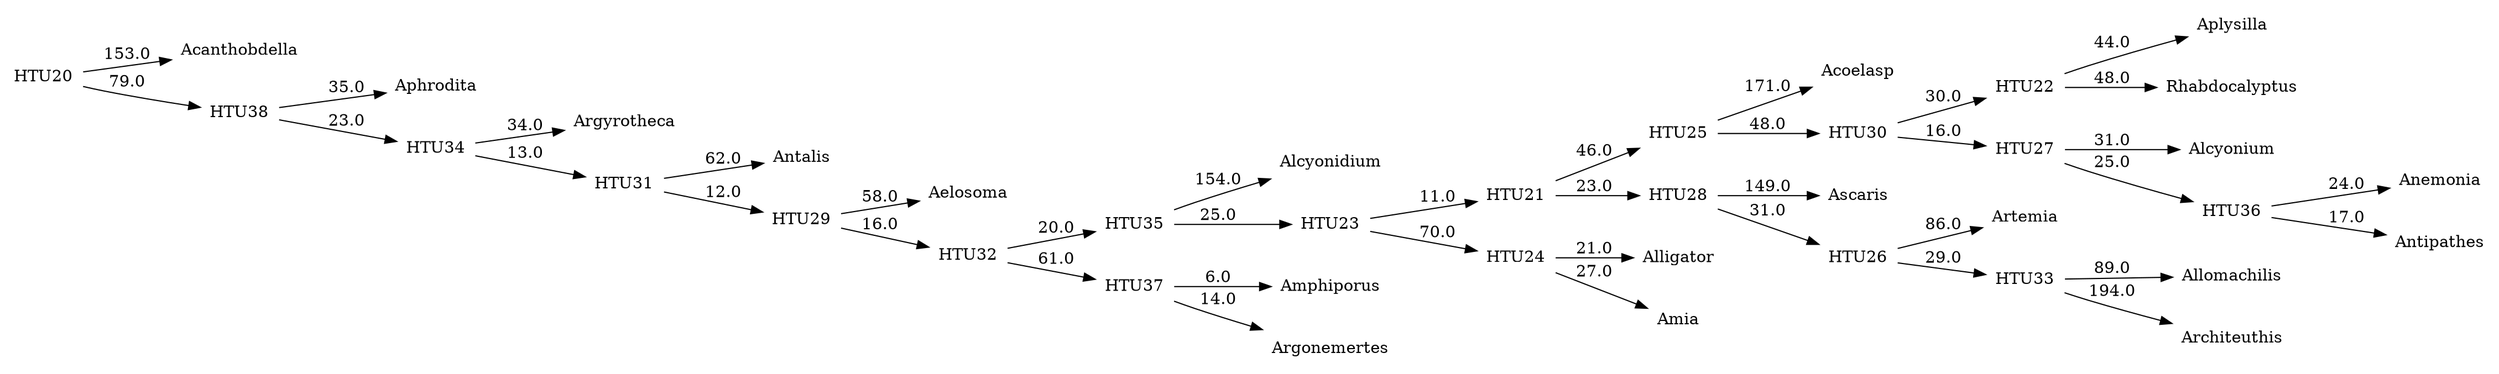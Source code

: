digraph G {
	rankdir = LR;	edge [colorscheme=spectral11];	node [shape = none];

    0 [label=Acanthobdella];
    1 [label=Acoelasp];
    2 [label=Aelosoma];
    3 [label=Alcyonidium];
    4 [label=Alcyonium];
    5 [label=Alligator];
    6 [label=Allomachilis];
    7 [label=Amia];
    8 [label=Amphiporus];
    9 [label=Anemonia];
    10 [label=Antalis];
    11 [label=Antipathes];
    12 [label=Aphrodita];
    13 [label=Aplysilla];
    14 [label=Architeuthis];
    15 [label=Argonemertes];
    16 [label=Argyrotheca];
    17 [label=Artemia];
    18 [label=Ascaris];
    19 [label=Rhabdocalyptus];
    20 [label=HTU20];
    21 [label=HTU21];
    22 [label=HTU22];
    23 [label=HTU23];
    24 [label=HTU24];
    25 [label=HTU25];
    26 [label=HTU26];
    27 [label=HTU27];
    28 [label=HTU28];
    29 [label=HTU29];
    30 [label=HTU30];
    31 [label=HTU31];
    32 [label=HTU32];
    33 [label=HTU33];
    34 [label=HTU34];
    35 [label=HTU35];
    36 [label=HTU36];
    37 [label=HTU37];
    38 [label=HTU38];
    20 -> 0 [label=153.0];
    20 -> 38 [label=79.0];
    21 -> 25 [label=46.0];
    21 -> 28 [label=23.0];
    22 -> 13 [label=44.0];
    22 -> 19 [label=48.0];
    23 -> 21 [label=11.0];
    23 -> 24 [label=70.0];
    24 -> 5 [label=21.0];
    24 -> 7 [label=27.0];
    25 -> 1 [label=171.0];
    25 -> 30 [label=48.0];
    26 -> 17 [label=86.0];
    26 -> 33 [label=29.0];
    27 -> 4 [label=31.0];
    27 -> 36 [label=25.0];
    28 -> 18 [label=149.0];
    28 -> 26 [label=31.0];
    29 -> 2 [label=58.0];
    29 -> 32 [label=16.0];
    30 -> 22 [label=30.0];
    30 -> 27 [label=16.0];
    31 -> 10 [label=62.0];
    31 -> 29 [label=12.0];
    32 -> 35 [label=20.0];
    32 -> 37 [label=61.0];
    33 -> 6 [label=89.0];
    33 -> 14 [label=194.0];
    34 -> 16 [label=34.0];
    34 -> 31 [label=13.0];
    35 -> 3 [label=154.0];
    35 -> 23 [label=25.0];
    36 -> 9 [label=24.0];
    36 -> 11 [label=17.0];
    37 -> 8 [label=6.0];
    37 -> 15 [label=14.0];
    38 -> 12 [label=35.0];
    38 -> 34 [label=23.0];
}
//3730.0
